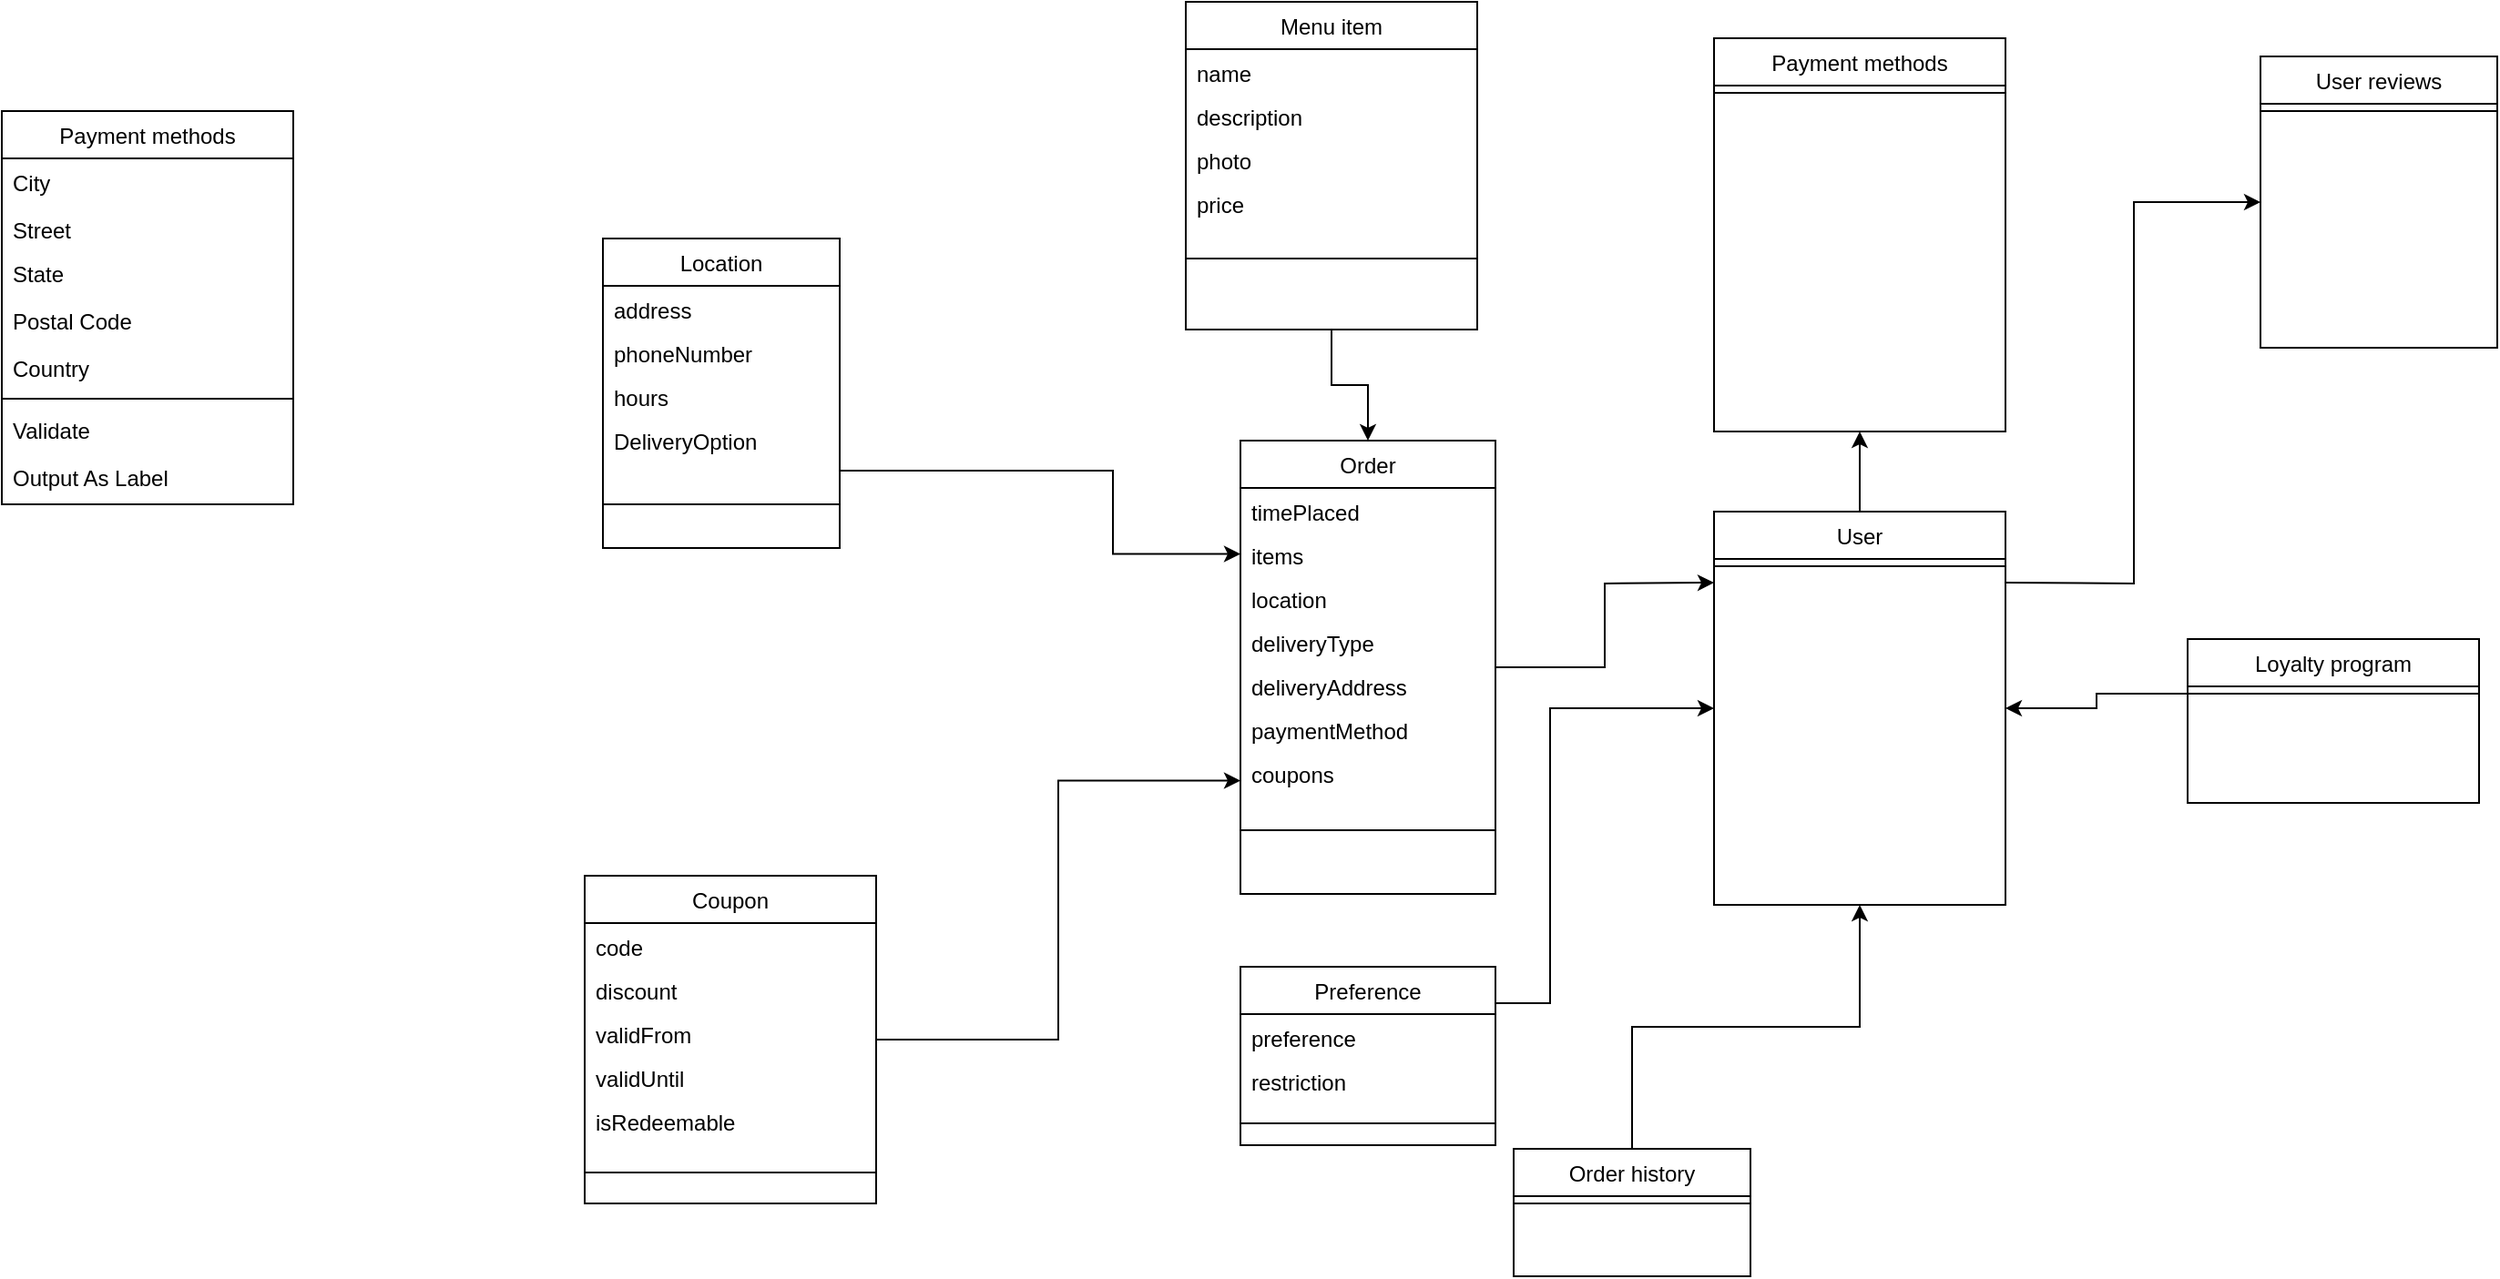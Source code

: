 <mxfile version="20.8.3" type="github">
  <diagram id="C5RBs43oDa-KdzZeNtuy" name="Page-1">
    <mxGraphModel dx="1775" dy="582" grid="1" gridSize="10" guides="1" tooltips="1" connect="1" arrows="1" fold="1" page="1" pageScale="1" pageWidth="827" pageHeight="1169" math="0" shadow="0">
      <root>
        <mxCell id="WIyWlLk6GJQsqaUBKTNV-0" />
        <mxCell id="WIyWlLk6GJQsqaUBKTNV-1" parent="WIyWlLk6GJQsqaUBKTNV-0" />
        <mxCell id="zTRmKRZ6noTmd0utGjz2-72" style="edgeStyle=orthogonalEdgeStyle;rounded=0;orthogonalLoop=1;jettySize=auto;html=1;entryX=0.5;entryY=0;entryDx=0;entryDy=0;" parent="WIyWlLk6GJQsqaUBKTNV-1" source="zkfFHV4jXpPFQw0GAbJ--0" target="zTRmKRZ6noTmd0utGjz2-0" edge="1">
          <mxGeometry relative="1" as="geometry" />
        </mxCell>
        <mxCell id="zkfFHV4jXpPFQw0GAbJ--0" value="Menu item" style="swimlane;fontStyle=0;align=center;verticalAlign=top;childLayout=stackLayout;horizontal=1;startSize=26;horizontalStack=0;resizeParent=1;resizeLast=0;collapsible=1;marginBottom=0;rounded=0;shadow=0;strokeWidth=1;" parent="WIyWlLk6GJQsqaUBKTNV-1" vertex="1">
          <mxGeometry x="30" y="40" width="160" height="180" as="geometry">
            <mxRectangle x="230" y="140" width="160" height="26" as="alternateBounds" />
          </mxGeometry>
        </mxCell>
        <mxCell id="vp_riXPF1329cHsR42gi-1" value="name" style="text;align=left;verticalAlign=top;spacingLeft=4;spacingRight=4;overflow=hidden;rotatable=0;points=[[0,0.5],[1,0.5]];portConstraint=eastwest;rounded=0;shadow=0;html=0;" vertex="1" parent="zkfFHV4jXpPFQw0GAbJ--0">
          <mxGeometry y="26" width="160" height="24" as="geometry" />
        </mxCell>
        <mxCell id="vp_riXPF1329cHsR42gi-2" value="description" style="text;align=left;verticalAlign=top;spacingLeft=4;spacingRight=4;overflow=hidden;rotatable=0;points=[[0,0.5],[1,0.5]];portConstraint=eastwest;rounded=0;shadow=0;html=0;" vertex="1" parent="zkfFHV4jXpPFQw0GAbJ--0">
          <mxGeometry y="50" width="160" height="24" as="geometry" />
        </mxCell>
        <mxCell id="vp_riXPF1329cHsR42gi-3" value="photo" style="text;align=left;verticalAlign=top;spacingLeft=4;spacingRight=4;overflow=hidden;rotatable=0;points=[[0,0.5],[1,0.5]];portConstraint=eastwest;rounded=0;shadow=0;html=0;" vertex="1" parent="zkfFHV4jXpPFQw0GAbJ--0">
          <mxGeometry y="74" width="160" height="24" as="geometry" />
        </mxCell>
        <mxCell id="vp_riXPF1329cHsR42gi-4" value="price" style="text;align=left;verticalAlign=top;spacingLeft=4;spacingRight=4;overflow=hidden;rotatable=0;points=[[0,0.5],[1,0.5]];portConstraint=eastwest;rounded=0;shadow=0;html=0;" vertex="1" parent="zkfFHV4jXpPFQw0GAbJ--0">
          <mxGeometry y="98" width="160" height="24" as="geometry" />
        </mxCell>
        <mxCell id="zkfFHV4jXpPFQw0GAbJ--4" value="" style="line;html=1;strokeWidth=1;align=left;verticalAlign=middle;spacingTop=-1;spacingLeft=3;spacingRight=3;rotatable=0;labelPosition=right;points=[];portConstraint=eastwest;" parent="zkfFHV4jXpPFQw0GAbJ--0" vertex="1">
          <mxGeometry y="122" width="160" height="38" as="geometry" />
        </mxCell>
        <mxCell id="zkfFHV4jXpPFQw0GAbJ--17" value="Location" style="swimlane;fontStyle=0;align=center;verticalAlign=top;childLayout=stackLayout;horizontal=1;startSize=26;horizontalStack=0;resizeParent=1;resizeLast=0;collapsible=1;marginBottom=0;rounded=0;shadow=0;strokeWidth=1;" parent="WIyWlLk6GJQsqaUBKTNV-1" vertex="1">
          <mxGeometry x="-290" y="170" width="130" height="170" as="geometry">
            <mxRectangle x="550" y="140" width="160" height="26" as="alternateBounds" />
          </mxGeometry>
        </mxCell>
        <mxCell id="vp_riXPF1329cHsR42gi-0" value="address" style="text;align=left;verticalAlign=top;spacingLeft=4;spacingRight=4;overflow=hidden;rotatable=0;points=[[0,0.5],[1,0.5]];portConstraint=eastwest;rounded=0;shadow=0;html=0;" vertex="1" parent="zkfFHV4jXpPFQw0GAbJ--17">
          <mxGeometry y="26" width="130" height="24" as="geometry" />
        </mxCell>
        <mxCell id="vp_riXPF1329cHsR42gi-5" value="phoneNumber" style="text;align=left;verticalAlign=top;spacingLeft=4;spacingRight=4;overflow=hidden;rotatable=0;points=[[0,0.5],[1,0.5]];portConstraint=eastwest;rounded=0;shadow=0;html=0;" vertex="1" parent="zkfFHV4jXpPFQw0GAbJ--17">
          <mxGeometry y="50" width="130" height="24" as="geometry" />
        </mxCell>
        <mxCell id="vp_riXPF1329cHsR42gi-6" value="hours&#xa;" style="text;align=left;verticalAlign=top;spacingLeft=4;spacingRight=4;overflow=hidden;rotatable=0;points=[[0,0.5],[1,0.5]];portConstraint=eastwest;rounded=0;shadow=0;html=0;" vertex="1" parent="zkfFHV4jXpPFQw0GAbJ--17">
          <mxGeometry y="74" width="130" height="24" as="geometry" />
        </mxCell>
        <mxCell id="vp_riXPF1329cHsR42gi-11" value="DeliveryOption" style="text;align=left;verticalAlign=top;spacingLeft=4;spacingRight=4;overflow=hidden;rotatable=0;points=[[0,0.5],[1,0.5]];portConstraint=eastwest;rounded=0;shadow=0;html=0;" vertex="1" parent="zkfFHV4jXpPFQw0GAbJ--17">
          <mxGeometry y="98" width="130" height="24" as="geometry" />
        </mxCell>
        <mxCell id="zkfFHV4jXpPFQw0GAbJ--23" value="" style="line;html=1;strokeWidth=1;align=left;verticalAlign=middle;spacingTop=-1;spacingLeft=3;spacingRight=3;rotatable=0;labelPosition=right;points=[];portConstraint=eastwest;" parent="zkfFHV4jXpPFQw0GAbJ--17" vertex="1">
          <mxGeometry y="122" width="130" height="48" as="geometry" />
        </mxCell>
        <mxCell id="zTRmKRZ6noTmd0utGjz2-0" value="Order" style="swimlane;fontStyle=0;align=center;verticalAlign=top;childLayout=stackLayout;horizontal=1;startSize=26;horizontalStack=0;resizeParent=1;resizeLast=0;collapsible=1;marginBottom=0;rounded=0;shadow=0;strokeWidth=1;" parent="WIyWlLk6GJQsqaUBKTNV-1" vertex="1">
          <mxGeometry x="60" y="281" width="140" height="249" as="geometry">
            <mxRectangle x="550" y="140" width="160" height="26" as="alternateBounds" />
          </mxGeometry>
        </mxCell>
        <mxCell id="vp_riXPF1329cHsR42gi-7" value="timePlaced" style="text;align=left;verticalAlign=top;spacingLeft=4;spacingRight=4;overflow=hidden;rotatable=0;points=[[0,0.5],[1,0.5]];portConstraint=eastwest;rounded=0;shadow=0;html=0;" vertex="1" parent="zTRmKRZ6noTmd0utGjz2-0">
          <mxGeometry y="26" width="140" height="24" as="geometry" />
        </mxCell>
        <mxCell id="vp_riXPF1329cHsR42gi-9" value="items" style="text;align=left;verticalAlign=top;spacingLeft=4;spacingRight=4;overflow=hidden;rotatable=0;points=[[0,0.5],[1,0.5]];portConstraint=eastwest;rounded=0;shadow=0;html=0;" vertex="1" parent="zTRmKRZ6noTmd0utGjz2-0">
          <mxGeometry y="50" width="140" height="24" as="geometry" />
        </mxCell>
        <mxCell id="vp_riXPF1329cHsR42gi-10" value="location" style="text;align=left;verticalAlign=top;spacingLeft=4;spacingRight=4;overflow=hidden;rotatable=0;points=[[0,0.5],[1,0.5]];portConstraint=eastwest;rounded=0;shadow=0;html=0;" vertex="1" parent="zTRmKRZ6noTmd0utGjz2-0">
          <mxGeometry y="74" width="140" height="24" as="geometry" />
        </mxCell>
        <mxCell id="vp_riXPF1329cHsR42gi-12" value="deliveryType" style="text;align=left;verticalAlign=top;spacingLeft=4;spacingRight=4;overflow=hidden;rotatable=0;points=[[0,0.5],[1,0.5]];portConstraint=eastwest;rounded=0;shadow=0;html=0;" vertex="1" parent="zTRmKRZ6noTmd0utGjz2-0">
          <mxGeometry y="98" width="140" height="24" as="geometry" />
        </mxCell>
        <mxCell id="vp_riXPF1329cHsR42gi-13" value="deliveryAddress" style="text;align=left;verticalAlign=top;spacingLeft=4;spacingRight=4;overflow=hidden;rotatable=0;points=[[0,0.5],[1,0.5]];portConstraint=eastwest;rounded=0;shadow=0;html=0;" vertex="1" parent="zTRmKRZ6noTmd0utGjz2-0">
          <mxGeometry y="122" width="140" height="24" as="geometry" />
        </mxCell>
        <mxCell id="vp_riXPF1329cHsR42gi-14" value="paymentMethod" style="text;align=left;verticalAlign=top;spacingLeft=4;spacingRight=4;overflow=hidden;rotatable=0;points=[[0,0.5],[1,0.5]];portConstraint=eastwest;rounded=0;shadow=0;html=0;" vertex="1" parent="zTRmKRZ6noTmd0utGjz2-0">
          <mxGeometry y="146" width="140" height="24" as="geometry" />
        </mxCell>
        <mxCell id="vp_riXPF1329cHsR42gi-15" value="coupons" style="text;align=left;verticalAlign=top;spacingLeft=4;spacingRight=4;overflow=hidden;rotatable=0;points=[[0,0.5],[1,0.5]];portConstraint=eastwest;rounded=0;shadow=0;html=0;" vertex="1" parent="zTRmKRZ6noTmd0utGjz2-0">
          <mxGeometry y="170" width="140" height="24" as="geometry" />
        </mxCell>
        <mxCell id="zTRmKRZ6noTmd0utGjz2-6" value="" style="line;html=1;strokeWidth=1;align=left;verticalAlign=middle;spacingTop=-1;spacingLeft=3;spacingRight=3;rotatable=0;labelPosition=right;points=[];portConstraint=eastwest;" parent="zTRmKRZ6noTmd0utGjz2-0" vertex="1">
          <mxGeometry y="194" width="140" height="40" as="geometry" />
        </mxCell>
        <mxCell id="zTRmKRZ6noTmd0utGjz2-75" style="edgeStyle=orthogonalEdgeStyle;rounded=0;orthogonalLoop=1;jettySize=auto;html=1;exitX=0.5;exitY=0;exitDx=0;exitDy=0;entryX=0.5;entryY=1;entryDx=0;entryDy=0;" parent="WIyWlLk6GJQsqaUBKTNV-1" source="zTRmKRZ6noTmd0utGjz2-9" target="zTRmKRZ6noTmd0utGjz2-36" edge="1">
          <mxGeometry relative="1" as="geometry" />
        </mxCell>
        <mxCell id="zTRmKRZ6noTmd0utGjz2-9" value="User" style="swimlane;fontStyle=0;align=center;verticalAlign=top;childLayout=stackLayout;horizontal=1;startSize=26;horizontalStack=0;resizeParent=1;resizeLast=0;collapsible=1;marginBottom=0;rounded=0;shadow=0;strokeWidth=1;" parent="WIyWlLk6GJQsqaUBKTNV-1" vertex="1">
          <mxGeometry x="320" y="320" width="160" height="216" as="geometry">
            <mxRectangle x="550" y="140" width="160" height="26" as="alternateBounds" />
          </mxGeometry>
        </mxCell>
        <mxCell id="zTRmKRZ6noTmd0utGjz2-15" value="" style="line;html=1;strokeWidth=1;align=left;verticalAlign=middle;spacingTop=-1;spacingLeft=3;spacingRight=3;rotatable=0;labelPosition=right;points=[];portConstraint=eastwest;" parent="zTRmKRZ6noTmd0utGjz2-9" vertex="1">
          <mxGeometry y="26" width="160" height="8" as="geometry" />
        </mxCell>
        <mxCell id="zTRmKRZ6noTmd0utGjz2-90" style="edgeStyle=orthogonalEdgeStyle;rounded=0;orthogonalLoop=1;jettySize=auto;html=1;exitX=1;exitY=0.5;exitDx=0;exitDy=0;entryX=0;entryY=0.75;entryDx=0;entryDy=0;" parent="WIyWlLk6GJQsqaUBKTNV-1" source="zTRmKRZ6noTmd0utGjz2-18" target="zTRmKRZ6noTmd0utGjz2-0" edge="1">
          <mxGeometry relative="1" as="geometry" />
        </mxCell>
        <mxCell id="zTRmKRZ6noTmd0utGjz2-18" value="Coupon" style="swimlane;fontStyle=0;align=center;verticalAlign=top;childLayout=stackLayout;horizontal=1;startSize=26;horizontalStack=0;resizeParent=1;resizeLast=0;collapsible=1;marginBottom=0;rounded=0;shadow=0;strokeWidth=1;" parent="WIyWlLk6GJQsqaUBKTNV-1" vertex="1">
          <mxGeometry x="-300" y="520" width="160" height="180" as="geometry">
            <mxRectangle x="550" y="140" width="160" height="26" as="alternateBounds" />
          </mxGeometry>
        </mxCell>
        <mxCell id="vp_riXPF1329cHsR42gi-16" value="code" style="text;align=left;verticalAlign=top;spacingLeft=4;spacingRight=4;overflow=hidden;rotatable=0;points=[[0,0.5],[1,0.5]];portConstraint=eastwest;rounded=0;shadow=0;html=0;" vertex="1" parent="zTRmKRZ6noTmd0utGjz2-18">
          <mxGeometry y="26" width="160" height="24" as="geometry" />
        </mxCell>
        <mxCell id="vp_riXPF1329cHsR42gi-17" value="discount" style="text;align=left;verticalAlign=top;spacingLeft=4;spacingRight=4;overflow=hidden;rotatable=0;points=[[0,0.5],[1,0.5]];portConstraint=eastwest;rounded=0;shadow=0;html=0;" vertex="1" parent="zTRmKRZ6noTmd0utGjz2-18">
          <mxGeometry y="50" width="160" height="24" as="geometry" />
        </mxCell>
        <mxCell id="vp_riXPF1329cHsR42gi-18" value="validFrom" style="text;align=left;verticalAlign=top;spacingLeft=4;spacingRight=4;overflow=hidden;rotatable=0;points=[[0,0.5],[1,0.5]];portConstraint=eastwest;rounded=0;shadow=0;html=0;" vertex="1" parent="zTRmKRZ6noTmd0utGjz2-18">
          <mxGeometry y="74" width="160" height="24" as="geometry" />
        </mxCell>
        <mxCell id="vp_riXPF1329cHsR42gi-19" value="validUntil" style="text;align=left;verticalAlign=top;spacingLeft=4;spacingRight=4;overflow=hidden;rotatable=0;points=[[0,0.5],[1,0.5]];portConstraint=eastwest;rounded=0;shadow=0;html=0;" vertex="1" parent="zTRmKRZ6noTmd0utGjz2-18">
          <mxGeometry y="98" width="160" height="24" as="geometry" />
        </mxCell>
        <mxCell id="vp_riXPF1329cHsR42gi-20" value="isRedeemable" style="text;align=left;verticalAlign=top;spacingLeft=4;spacingRight=4;overflow=hidden;rotatable=0;points=[[0,0.5],[1,0.5]];portConstraint=eastwest;rounded=0;shadow=0;html=0;" vertex="1" parent="zTRmKRZ6noTmd0utGjz2-18">
          <mxGeometry y="122" width="160" height="24" as="geometry" />
        </mxCell>
        <mxCell id="zTRmKRZ6noTmd0utGjz2-24" value="" style="line;html=1;strokeWidth=1;align=left;verticalAlign=middle;spacingTop=-1;spacingLeft=3;spacingRight=3;rotatable=0;labelPosition=right;points=[];portConstraint=eastwest;" parent="zTRmKRZ6noTmd0utGjz2-18" vertex="1">
          <mxGeometry y="146" width="160" height="34" as="geometry" />
        </mxCell>
        <mxCell id="zTRmKRZ6noTmd0utGjz2-77" style="edgeStyle=orthogonalEdgeStyle;rounded=0;orthogonalLoop=1;jettySize=auto;html=1;exitX=0.5;exitY=0;exitDx=0;exitDy=0;entryX=0;entryY=0.5;entryDx=0;entryDy=0;" parent="WIyWlLk6GJQsqaUBKTNV-1" source="zTRmKRZ6noTmd0utGjz2-27" target="zTRmKRZ6noTmd0utGjz2-9" edge="1">
          <mxGeometry relative="1" as="geometry">
            <mxPoint x="360" y="600" as="targetPoint" />
            <Array as="points">
              <mxPoint x="230" y="590" />
              <mxPoint x="230" y="428" />
            </Array>
          </mxGeometry>
        </mxCell>
        <mxCell id="zTRmKRZ6noTmd0utGjz2-27" value="Preference" style="swimlane;fontStyle=0;align=center;verticalAlign=top;childLayout=stackLayout;horizontal=1;startSize=26;horizontalStack=0;resizeParent=1;resizeLast=0;collapsible=1;marginBottom=0;rounded=0;shadow=0;strokeWidth=1;" parent="WIyWlLk6GJQsqaUBKTNV-1" vertex="1">
          <mxGeometry x="60" y="570" width="140" height="98" as="geometry">
            <mxRectangle x="550" y="140" width="160" height="26" as="alternateBounds" />
          </mxGeometry>
        </mxCell>
        <mxCell id="vp_riXPF1329cHsR42gi-21" value="preference" style="text;align=left;verticalAlign=top;spacingLeft=4;spacingRight=4;overflow=hidden;rotatable=0;points=[[0,0.5],[1,0.5]];portConstraint=eastwest;rounded=0;shadow=0;html=0;" vertex="1" parent="zTRmKRZ6noTmd0utGjz2-27">
          <mxGeometry y="26" width="140" height="24" as="geometry" />
        </mxCell>
        <mxCell id="vp_riXPF1329cHsR42gi-22" value="restriction" style="text;align=left;verticalAlign=top;spacingLeft=4;spacingRight=4;overflow=hidden;rotatable=0;points=[[0,0.5],[1,0.5]];portConstraint=eastwest;rounded=0;shadow=0;html=0;" vertex="1" parent="zTRmKRZ6noTmd0utGjz2-27">
          <mxGeometry y="50" width="140" height="24" as="geometry" />
        </mxCell>
        <mxCell id="zTRmKRZ6noTmd0utGjz2-33" value="" style="line;html=1;strokeWidth=1;align=left;verticalAlign=middle;spacingTop=-1;spacingLeft=3;spacingRight=3;rotatable=0;labelPosition=right;points=[];portConstraint=eastwest;" parent="zTRmKRZ6noTmd0utGjz2-27" vertex="1">
          <mxGeometry y="74" width="140" height="24" as="geometry" />
        </mxCell>
        <mxCell id="zTRmKRZ6noTmd0utGjz2-36" value="Payment methods" style="swimlane;fontStyle=0;align=center;verticalAlign=top;childLayout=stackLayout;horizontal=1;startSize=26;horizontalStack=0;resizeParent=1;resizeLast=0;collapsible=1;marginBottom=0;rounded=0;shadow=0;strokeWidth=1;" parent="WIyWlLk6GJQsqaUBKTNV-1" vertex="1">
          <mxGeometry x="320" y="60" width="160" height="216" as="geometry">
            <mxRectangle x="550" y="140" width="160" height="26" as="alternateBounds" />
          </mxGeometry>
        </mxCell>
        <mxCell id="zTRmKRZ6noTmd0utGjz2-42" value="" style="line;html=1;strokeWidth=1;align=left;verticalAlign=middle;spacingTop=-1;spacingLeft=3;spacingRight=3;rotatable=0;labelPosition=right;points=[];portConstraint=eastwest;" parent="zTRmKRZ6noTmd0utGjz2-36" vertex="1">
          <mxGeometry y="26" width="160" height="8" as="geometry" />
        </mxCell>
        <mxCell id="zTRmKRZ6noTmd0utGjz2-45" value="Loyalty program" style="swimlane;fontStyle=0;align=center;verticalAlign=top;childLayout=stackLayout;horizontal=1;startSize=26;horizontalStack=0;resizeParent=1;resizeLast=0;collapsible=1;marginBottom=0;rounded=0;shadow=0;strokeWidth=1;" parent="WIyWlLk6GJQsqaUBKTNV-1" vertex="1">
          <mxGeometry x="580" y="390" width="160" height="90" as="geometry">
            <mxRectangle x="550" y="140" width="160" height="26" as="alternateBounds" />
          </mxGeometry>
        </mxCell>
        <mxCell id="zTRmKRZ6noTmd0utGjz2-51" value="" style="line;html=1;strokeWidth=1;align=left;verticalAlign=middle;spacingTop=-1;spacingLeft=3;spacingRight=3;rotatable=0;labelPosition=right;points=[];portConstraint=eastwest;" parent="zTRmKRZ6noTmd0utGjz2-45" vertex="1">
          <mxGeometry y="26" width="160" height="8" as="geometry" />
        </mxCell>
        <mxCell id="zTRmKRZ6noTmd0utGjz2-78" style="edgeStyle=orthogonalEdgeStyle;rounded=0;orthogonalLoop=1;jettySize=auto;html=1;exitX=0.5;exitY=0;exitDx=0;exitDy=0;entryX=0.5;entryY=1;entryDx=0;entryDy=0;" parent="WIyWlLk6GJQsqaUBKTNV-1" source="zTRmKRZ6noTmd0utGjz2-54" target="zTRmKRZ6noTmd0utGjz2-9" edge="1">
          <mxGeometry relative="1" as="geometry">
            <mxPoint x="388.96" y="406.988" as="targetPoint" />
          </mxGeometry>
        </mxCell>
        <mxCell id="zTRmKRZ6noTmd0utGjz2-54" value="Order history" style="swimlane;fontStyle=0;align=center;verticalAlign=top;childLayout=stackLayout;horizontal=1;startSize=26;horizontalStack=0;resizeParent=1;resizeLast=0;collapsible=1;marginBottom=0;rounded=0;shadow=0;strokeWidth=1;" parent="WIyWlLk6GJQsqaUBKTNV-1" vertex="1">
          <mxGeometry x="210" y="670" width="130" height="70" as="geometry">
            <mxRectangle x="550" y="140" width="160" height="26" as="alternateBounds" />
          </mxGeometry>
        </mxCell>
        <mxCell id="zTRmKRZ6noTmd0utGjz2-60" value="" style="line;html=1;strokeWidth=1;align=left;verticalAlign=middle;spacingTop=-1;spacingLeft=3;spacingRight=3;rotatable=0;labelPosition=right;points=[];portConstraint=eastwest;" parent="zTRmKRZ6noTmd0utGjz2-54" vertex="1">
          <mxGeometry y="26" width="130" height="8" as="geometry" />
        </mxCell>
        <mxCell id="zTRmKRZ6noTmd0utGjz2-63" value="User reviews" style="swimlane;fontStyle=0;align=center;verticalAlign=top;childLayout=stackLayout;horizontal=1;startSize=26;horizontalStack=0;resizeParent=1;resizeLast=0;collapsible=1;marginBottom=0;rounded=0;shadow=0;strokeWidth=1;" parent="WIyWlLk6GJQsqaUBKTNV-1" vertex="1">
          <mxGeometry x="620" y="70" width="130" height="160" as="geometry">
            <mxRectangle x="550" y="140" width="160" height="26" as="alternateBounds" />
          </mxGeometry>
        </mxCell>
        <mxCell id="zTRmKRZ6noTmd0utGjz2-69" value="" style="line;html=1;strokeWidth=1;align=left;verticalAlign=middle;spacingTop=-1;spacingLeft=3;spacingRight=3;rotatable=0;labelPosition=right;points=[];portConstraint=eastwest;" parent="zTRmKRZ6noTmd0utGjz2-63" vertex="1">
          <mxGeometry y="26" width="130" height="8" as="geometry" />
        </mxCell>
        <mxCell id="zTRmKRZ6noTmd0utGjz2-73" style="edgeStyle=orthogonalEdgeStyle;rounded=0;orthogonalLoop=1;jettySize=auto;html=1;exitX=1;exitY=0.5;exitDx=0;exitDy=0;entryX=0;entryY=0.5;entryDx=0;entryDy=0;" parent="WIyWlLk6GJQsqaUBKTNV-1" source="zTRmKRZ6noTmd0utGjz2-0" edge="1">
          <mxGeometry relative="1" as="geometry">
            <mxPoint x="320" y="359" as="targetPoint" />
            <mxPoint x="220" y="385" as="sourcePoint" />
          </mxGeometry>
        </mxCell>
        <mxCell id="zTRmKRZ6noTmd0utGjz2-76" style="edgeStyle=orthogonalEdgeStyle;rounded=0;orthogonalLoop=1;jettySize=auto;html=1;exitX=0;exitY=0.5;exitDx=0;exitDy=0;entryX=1;entryY=0.5;entryDx=0;entryDy=0;" parent="WIyWlLk6GJQsqaUBKTNV-1" target="zTRmKRZ6noTmd0utGjz2-9" edge="1">
          <mxGeometry relative="1" as="geometry">
            <mxPoint x="580" y="429" as="sourcePoint" />
            <mxPoint x="480" y="359" as="targetPoint" />
            <Array as="points">
              <mxPoint x="580" y="420" />
              <mxPoint x="530" y="420" />
              <mxPoint x="530" y="428" />
            </Array>
          </mxGeometry>
        </mxCell>
        <mxCell id="zTRmKRZ6noTmd0utGjz2-79" style="edgeStyle=orthogonalEdgeStyle;rounded=0;orthogonalLoop=1;jettySize=auto;html=1;exitX=1;exitY=0.75;exitDx=0;exitDy=0;entryX=0;entryY=0.25;entryDx=0;entryDy=0;" parent="WIyWlLk6GJQsqaUBKTNV-1" source="zkfFHV4jXpPFQw0GAbJ--17" edge="1" target="zTRmKRZ6noTmd0utGjz2-0">
          <mxGeometry relative="1" as="geometry">
            <mxPoint x="-20" y="359" as="sourcePoint" />
            <mxPoint x="60" y="385" as="targetPoint" />
            <Array as="points">
              <mxPoint x="-10" y="298" />
              <mxPoint x="-10" y="343" />
            </Array>
          </mxGeometry>
        </mxCell>
        <mxCell id="zTRmKRZ6noTmd0utGjz2-80" style="edgeStyle=orthogonalEdgeStyle;rounded=0;orthogonalLoop=1;jettySize=auto;html=1;exitX=1;exitY=0.5;exitDx=0;exitDy=0;entryX=0;entryY=0.5;entryDx=0;entryDy=0;" parent="WIyWlLk6GJQsqaUBKTNV-1" target="zTRmKRZ6noTmd0utGjz2-63" edge="1">
          <mxGeometry relative="1" as="geometry">
            <mxPoint x="480" y="359" as="sourcePoint" />
          </mxGeometry>
        </mxCell>
        <mxCell id="zTRmKRZ6noTmd0utGjz2-81" value="Payment methods" style="swimlane;fontStyle=0;align=center;verticalAlign=top;childLayout=stackLayout;horizontal=1;startSize=26;horizontalStack=0;resizeParent=1;resizeLast=0;collapsible=1;marginBottom=0;rounded=0;shadow=0;strokeWidth=1;" parent="WIyWlLk6GJQsqaUBKTNV-1" vertex="1">
          <mxGeometry x="-620" y="100" width="160" height="216" as="geometry">
            <mxRectangle x="550" y="140" width="160" height="26" as="alternateBounds" />
          </mxGeometry>
        </mxCell>
        <mxCell id="zTRmKRZ6noTmd0utGjz2-83" value="City" style="text;align=left;verticalAlign=top;spacingLeft=4;spacingRight=4;overflow=hidden;rotatable=0;points=[[0,0.5],[1,0.5]];portConstraint=eastwest;rounded=0;shadow=0;html=0;" parent="zTRmKRZ6noTmd0utGjz2-81" vertex="1">
          <mxGeometry y="26" width="160" height="26" as="geometry" />
        </mxCell>
        <mxCell id="zTRmKRZ6noTmd0utGjz2-82" value="Street" style="text;align=left;verticalAlign=top;spacingLeft=4;spacingRight=4;overflow=hidden;rotatable=0;points=[[0,0.5],[1,0.5]];portConstraint=eastwest;" parent="zTRmKRZ6noTmd0utGjz2-81" vertex="1">
          <mxGeometry y="52" width="160" height="24" as="geometry" />
        </mxCell>
        <mxCell id="zTRmKRZ6noTmd0utGjz2-84" value="State" style="text;align=left;verticalAlign=top;spacingLeft=4;spacingRight=4;overflow=hidden;rotatable=0;points=[[0,0.5],[1,0.5]];portConstraint=eastwest;rounded=0;shadow=0;html=0;" parent="zTRmKRZ6noTmd0utGjz2-81" vertex="1">
          <mxGeometry y="76" width="160" height="26" as="geometry" />
        </mxCell>
        <mxCell id="zTRmKRZ6noTmd0utGjz2-85" value="Postal Code" style="text;align=left;verticalAlign=top;spacingLeft=4;spacingRight=4;overflow=hidden;rotatable=0;points=[[0,0.5],[1,0.5]];portConstraint=eastwest;rounded=0;shadow=0;html=0;" parent="zTRmKRZ6noTmd0utGjz2-81" vertex="1">
          <mxGeometry y="102" width="160" height="26" as="geometry" />
        </mxCell>
        <mxCell id="zTRmKRZ6noTmd0utGjz2-86" value="Country" style="text;align=left;verticalAlign=top;spacingLeft=4;spacingRight=4;overflow=hidden;rotatable=0;points=[[0,0.5],[1,0.5]];portConstraint=eastwest;rounded=0;shadow=0;html=0;" parent="zTRmKRZ6noTmd0utGjz2-81" vertex="1">
          <mxGeometry y="128" width="160" height="26" as="geometry" />
        </mxCell>
        <mxCell id="zTRmKRZ6noTmd0utGjz2-87" value="" style="line;html=1;strokeWidth=1;align=left;verticalAlign=middle;spacingTop=-1;spacingLeft=3;spacingRight=3;rotatable=0;labelPosition=right;points=[];portConstraint=eastwest;" parent="zTRmKRZ6noTmd0utGjz2-81" vertex="1">
          <mxGeometry y="154" width="160" height="8" as="geometry" />
        </mxCell>
        <mxCell id="zTRmKRZ6noTmd0utGjz2-88" value="Validate" style="text;align=left;verticalAlign=top;spacingLeft=4;spacingRight=4;overflow=hidden;rotatable=0;points=[[0,0.5],[1,0.5]];portConstraint=eastwest;" parent="zTRmKRZ6noTmd0utGjz2-81" vertex="1">
          <mxGeometry y="162" width="160" height="26" as="geometry" />
        </mxCell>
        <mxCell id="zTRmKRZ6noTmd0utGjz2-89" value="Output As Label" style="text;align=left;verticalAlign=top;spacingLeft=4;spacingRight=4;overflow=hidden;rotatable=0;points=[[0,0.5],[1,0.5]];portConstraint=eastwest;" parent="zTRmKRZ6noTmd0utGjz2-81" vertex="1">
          <mxGeometry y="188" width="160" height="26" as="geometry" />
        </mxCell>
      </root>
    </mxGraphModel>
  </diagram>
</mxfile>
